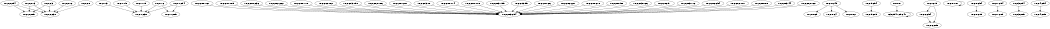 digraph world {
size="7,7";
	"10.2.2.254" -> "10.2.2.205";
	"10.2.1.3" -> "10.2.1.230";
	"10.2.200.167" -> "10.2.203.254";
	"10.2.201.189" -> "10.2.203.254";
	"10.2.200.236" -> "10.2.203.254";
	"10.2.0.249" -> "10.2.0.65";
	"10.2.202.222" -> "10.2.203.254";
	"10.2.5.254" -> "10.2.5.205";
	"10.2.2.13" -> "10.2.2.205";
	"10.2.1.254" -> "10.2.1.205";
	"10.2.2.8" -> "10.2.2.230";
	"10.2.200.110" -> "10.2.203.254";
	"10.2.2.3" -> "10.2.2.230";
	"10.2.202.161" -> "10.2.203.254";
	"10.2.203.190" -> "10.2.203.254";
	"10.2.0.249" -> "10.2.0.64";
	"10.2.202.186" -> "10.2.203.254";
	"10.2.2.254" -> "10.2.2.230";
	"0.0.0.0" -> "169.254.125.247";
	"10.2.201.201" -> "10.2.203.254";
	"10.2.6.254" -> "10.2.6.205";
	"10.2.0.187" -> "10.2.0.187";
	"10.2.203.18" -> "10.2.203.254";
	"10.2.0.254" -> "10.2.0.205";
	"10.2.1.15" -> "10.2.1.230";
	"10.2.7.254" -> "10.2.7.205";
	"10.2.2.12" -> "10.2.2.230";
	"10.2.0.249" -> "10.2.0.67";
	"10.2.1.254" -> "10.2.1.230";
	"10.2.1.6" -> "10.2.1.230";
	"10.2.200.174" -> "10.2.203.254";
	"10.2.200.118" -> "10.2.203.254";
	"10.2.203.159" -> "10.2.203.254";
	"10.2.2.3" -> "10.2.2.205";
	"10.2.203.95" -> "10.2.203.254";
	"10.2.6.15" -> "10.2.6.254";
	"10.2.201.26" -> "10.2.203.254";
	"10.2.1.19" -> "10.2.1.230";
	"10.2.202.227" -> "10.2.203.254";
	"10.2.2.13" -> "10.2.2.230";
	"10.2.200.218" -> "10.2.203.254";
	"10.2.200.90" -> "10.2.203.254";
	"10.2.203.126" -> "10.2.203.254";
	"10.2.202.51" -> "10.2.203.254";
	"169.254.125.247" -> "169.254.125.247";
	"10.2.6.15" -> "10.2.6.205";
	"10.2.3.254" -> "10.2.3.205";
	"10.2.203.172" -> "10.2.203.254";
	"10.2.202.254" -> "10.2.203.254";
	"10.2.202.101" -> "10.2.203.254";
	"10.2.200.88" -> "10.2.203.254";
	"10.2.203.44" -> "10.2.203.254";
	"10.2.1.6" -> "10.2.1.205";
	"10.2.202.160" -> "10.2.203.254";
	"10.2.4.254" -> "10.2.4.205";
}
